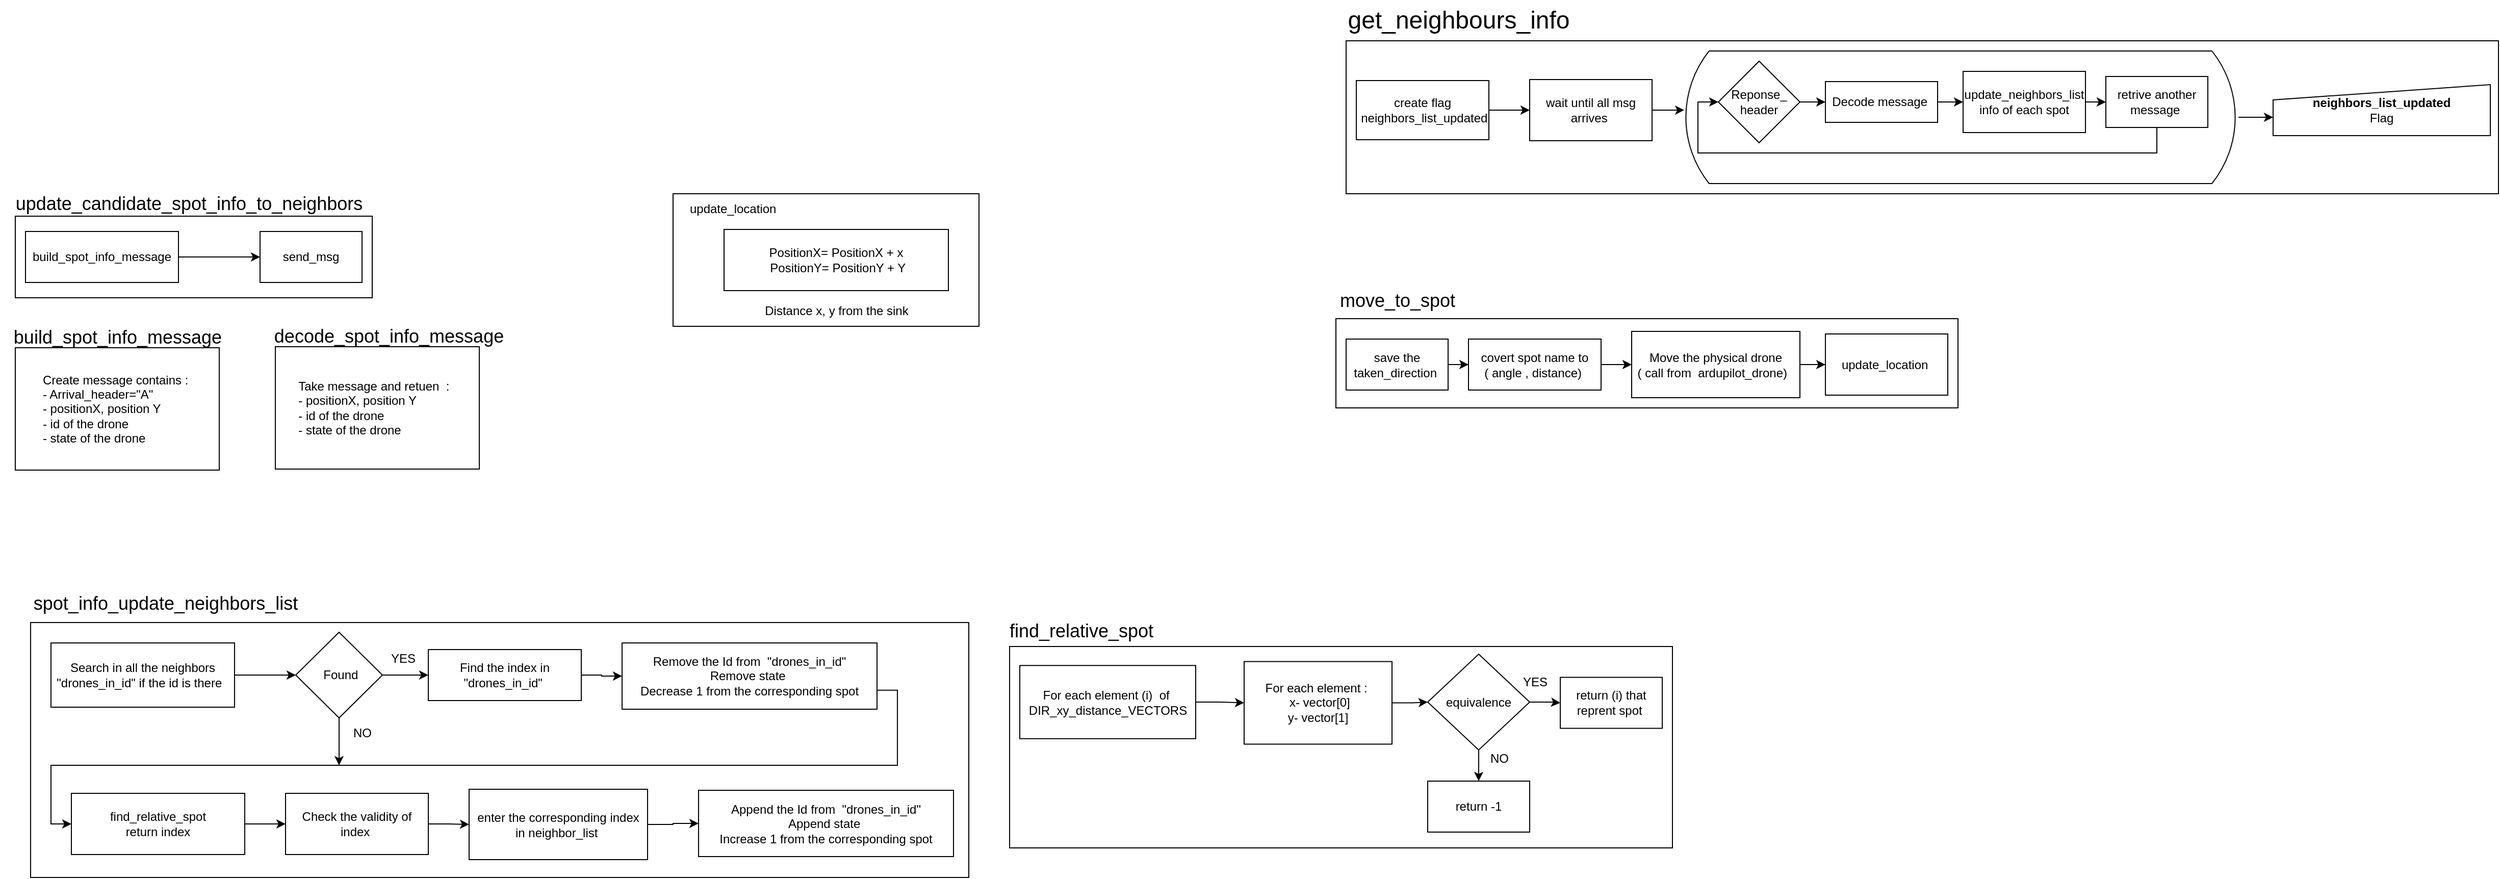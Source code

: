 <mxfile version="22.1.0" type="device">
  <diagram name="Page-1" id="yw-oz-n6WJp5QXOAgpq8">
    <mxGraphModel dx="9433" dy="780" grid="1" gridSize="10" guides="1" tooltips="1" connect="1" arrows="1" fold="1" page="1" pageScale="1" pageWidth="850" pageHeight="1100" math="0" shadow="0">
      <root>
        <mxCell id="0" />
        <mxCell id="1" parent="0" />
        <mxCell id="CFNLcl3D-IvTs62PjJtv-1" value="" style="group" vertex="1" connectable="0" parent="1">
          <mxGeometry x="-4988" y="1981.5" width="928" height="289" as="geometry" />
        </mxCell>
        <mxCell id="CFNLcl3D-IvTs62PjJtv-2" value="" style="html=1;dashed=0;whiteSpace=wrap;" vertex="1" parent="CFNLcl3D-IvTs62PjJtv-1">
          <mxGeometry x="8" y="39" width="920" height="250" as="geometry" />
        </mxCell>
        <mxCell id="CFNLcl3D-IvTs62PjJtv-3" value="find_relative_spot&lt;br&gt;return index" style="rounded=0;whiteSpace=wrap;html=1;" vertex="1" parent="CFNLcl3D-IvTs62PjJtv-1">
          <mxGeometry x="48" y="206.5" width="170" height="60" as="geometry" />
        </mxCell>
        <mxCell id="CFNLcl3D-IvTs62PjJtv-4" value="&lt;font style=&quot;font-size: 18px;&quot;&gt;spot_info_update_neighbors_list&lt;/font&gt;" style="text;html=1;align=center;verticalAlign=middle;resizable=0;points=[];autosize=1;strokeColor=none;fillColor=none;" vertex="1" parent="CFNLcl3D-IvTs62PjJtv-1">
          <mxGeometry width="280" height="40" as="geometry" />
        </mxCell>
        <mxCell id="CFNLcl3D-IvTs62PjJtv-5" value="Check the validity of index&amp;nbsp;" style="rounded=0;whiteSpace=wrap;html=1;" vertex="1" parent="CFNLcl3D-IvTs62PjJtv-1">
          <mxGeometry x="258" y="206.5" width="140" height="60" as="geometry" />
        </mxCell>
        <mxCell id="CFNLcl3D-IvTs62PjJtv-6" style="edgeStyle=orthogonalEdgeStyle;rounded=0;orthogonalLoop=1;jettySize=auto;html=1;entryX=0;entryY=0.5;entryDx=0;entryDy=0;" edge="1" parent="CFNLcl3D-IvTs62PjJtv-1" source="CFNLcl3D-IvTs62PjJtv-3" target="CFNLcl3D-IvTs62PjJtv-5">
          <mxGeometry relative="1" as="geometry" />
        </mxCell>
        <mxCell id="CFNLcl3D-IvTs62PjJtv-7" value="enter the corresponding index in&amp;nbsp;neighbor_list&lt;span style=&quot;background-color: initial;&quot;&gt;&amp;nbsp;&lt;/span&gt;" style="html=1;dashed=0;whiteSpace=wrap;" vertex="1" parent="CFNLcl3D-IvTs62PjJtv-1">
          <mxGeometry x="438" y="202.5" width="175" height="69" as="geometry" />
        </mxCell>
        <mxCell id="CFNLcl3D-IvTs62PjJtv-8" style="edgeStyle=orthogonalEdgeStyle;rounded=0;orthogonalLoop=1;jettySize=auto;html=1;" edge="1" parent="CFNLcl3D-IvTs62PjJtv-1" source="CFNLcl3D-IvTs62PjJtv-5" target="CFNLcl3D-IvTs62PjJtv-7">
          <mxGeometry relative="1" as="geometry" />
        </mxCell>
        <mxCell id="CFNLcl3D-IvTs62PjJtv-9" value="Search in all the neighbors &quot;drones_in_id&quot;&lt;span style=&quot;background-color: initial;&quot;&gt;&amp;nbsp;if the id is there&amp;nbsp;&amp;nbsp;&lt;/span&gt;" style="html=1;dashed=0;whiteSpace=wrap;" vertex="1" parent="CFNLcl3D-IvTs62PjJtv-1">
          <mxGeometry x="28" y="59" width="180" height="63" as="geometry" />
        </mxCell>
        <mxCell id="CFNLcl3D-IvTs62PjJtv-10" style="edgeStyle=orthogonalEdgeStyle;rounded=0;orthogonalLoop=1;jettySize=auto;html=1;" edge="1" parent="CFNLcl3D-IvTs62PjJtv-1" source="CFNLcl3D-IvTs62PjJtv-11">
          <mxGeometry relative="1" as="geometry">
            <mxPoint x="310.5" y="179" as="targetPoint" />
          </mxGeometry>
        </mxCell>
        <mxCell id="CFNLcl3D-IvTs62PjJtv-11" value="&amp;nbsp;Found" style="shape=rhombus;html=1;dashed=0;whiteSpace=wrap;perimeter=rhombusPerimeter;" vertex="1" parent="CFNLcl3D-IvTs62PjJtv-1">
          <mxGeometry x="268" y="48.5" width="85" height="84" as="geometry" />
        </mxCell>
        <mxCell id="CFNLcl3D-IvTs62PjJtv-12" style="edgeStyle=orthogonalEdgeStyle;rounded=0;orthogonalLoop=1;jettySize=auto;html=1;" edge="1" parent="CFNLcl3D-IvTs62PjJtv-1" source="CFNLcl3D-IvTs62PjJtv-9" target="CFNLcl3D-IvTs62PjJtv-11">
          <mxGeometry relative="1" as="geometry" />
        </mxCell>
        <mxCell id="CFNLcl3D-IvTs62PjJtv-13" value="Find the index in &quot;drones_in_id&quot;&lt;span style=&quot;background-color: initial;&quot;&gt;&amp;nbsp;&lt;/span&gt;" style="html=1;dashed=0;whiteSpace=wrap;" vertex="1" parent="CFNLcl3D-IvTs62PjJtv-1">
          <mxGeometry x="398" y="65.5" width="150" height="50" as="geometry" />
        </mxCell>
        <mxCell id="CFNLcl3D-IvTs62PjJtv-14" style="edgeStyle=orthogonalEdgeStyle;rounded=0;orthogonalLoop=1;jettySize=auto;html=1;" edge="1" parent="CFNLcl3D-IvTs62PjJtv-1" source="CFNLcl3D-IvTs62PjJtv-11" target="CFNLcl3D-IvTs62PjJtv-13">
          <mxGeometry relative="1" as="geometry" />
        </mxCell>
        <mxCell id="CFNLcl3D-IvTs62PjJtv-15" value="YES" style="text;html=1;align=center;verticalAlign=middle;resizable=0;points=[];autosize=1;strokeColor=none;fillColor=none;" vertex="1" parent="CFNLcl3D-IvTs62PjJtv-1">
          <mxGeometry x="348" y="59" width="50" height="30" as="geometry" />
        </mxCell>
        <mxCell id="CFNLcl3D-IvTs62PjJtv-16" style="edgeStyle=orthogonalEdgeStyle;rounded=0;orthogonalLoop=1;jettySize=auto;html=1;entryX=0;entryY=0.5;entryDx=0;entryDy=0;" edge="1" parent="CFNLcl3D-IvTs62PjJtv-1" target="CFNLcl3D-IvTs62PjJtv-3">
          <mxGeometry relative="1" as="geometry">
            <Array as="points">
              <mxPoint x="858" y="105" />
              <mxPoint x="858" y="179" />
              <mxPoint x="28" y="179" />
              <mxPoint x="28" y="236" />
            </Array>
            <mxPoint x="838" y="105.429" as="sourcePoint" />
          </mxGeometry>
        </mxCell>
        <mxCell id="CFNLcl3D-IvTs62PjJtv-17" value="Remove the Id from&amp;nbsp; &quot;drones_in_id&quot;&lt;br&gt;Remove state&amp;nbsp;&lt;br&gt;Decrease 1 from the corresponding spot" style="html=1;dashed=0;whiteSpace=wrap;" vertex="1" parent="CFNLcl3D-IvTs62PjJtv-1">
          <mxGeometry x="588" y="59" width="250" height="65" as="geometry" />
        </mxCell>
        <mxCell id="CFNLcl3D-IvTs62PjJtv-18" style="edgeStyle=orthogonalEdgeStyle;rounded=0;orthogonalLoop=1;jettySize=auto;html=1;" edge="1" parent="CFNLcl3D-IvTs62PjJtv-1" source="CFNLcl3D-IvTs62PjJtv-13" target="CFNLcl3D-IvTs62PjJtv-17">
          <mxGeometry relative="1" as="geometry" />
        </mxCell>
        <mxCell id="CFNLcl3D-IvTs62PjJtv-19" value="Append the Id from&amp;nbsp; &quot;drones_in_id&quot;&lt;br&gt;Append state&amp;nbsp;&lt;br&gt;Increase 1 from the corresponding spot" style="html=1;dashed=0;whiteSpace=wrap;" vertex="1" parent="CFNLcl3D-IvTs62PjJtv-1">
          <mxGeometry x="663" y="203.5" width="250" height="65" as="geometry" />
        </mxCell>
        <mxCell id="CFNLcl3D-IvTs62PjJtv-20" style="edgeStyle=orthogonalEdgeStyle;rounded=0;orthogonalLoop=1;jettySize=auto;html=1;" edge="1" parent="CFNLcl3D-IvTs62PjJtv-1" source="CFNLcl3D-IvTs62PjJtv-7" target="CFNLcl3D-IvTs62PjJtv-19">
          <mxGeometry relative="1" as="geometry" />
        </mxCell>
        <mxCell id="CFNLcl3D-IvTs62PjJtv-21" value="NO" style="text;html=1;align=center;verticalAlign=middle;resizable=0;points=[];autosize=1;strokeColor=none;fillColor=none;" vertex="1" parent="CFNLcl3D-IvTs62PjJtv-1">
          <mxGeometry x="313" y="132.5" width="40" height="30" as="geometry" />
        </mxCell>
        <mxCell id="CFNLcl3D-IvTs62PjJtv-22" value="&lt;font style=&quot;font-size: 18px;&quot;&gt;find_relative_spot&lt;/font&gt;" style="text;html=1;align=center;verticalAlign=middle;resizable=0;points=[];autosize=1;strokeColor=none;fillColor=none;" vertex="1" parent="1">
          <mxGeometry x="-4030" y="2008.5" width="160" height="40" as="geometry" />
        </mxCell>
        <mxCell id="CFNLcl3D-IvTs62PjJtv-23" value="" style="group" vertex="1" connectable="0" parent="1">
          <mxGeometry x="-4020" y="2044" width="650" height="197.5" as="geometry" />
        </mxCell>
        <mxCell id="CFNLcl3D-IvTs62PjJtv-24" value="" style="html=1;dashed=0;whiteSpace=wrap;" vertex="1" parent="CFNLcl3D-IvTs62PjJtv-23">
          <mxGeometry width="650" height="197.5" as="geometry" />
        </mxCell>
        <mxCell id="CFNLcl3D-IvTs62PjJtv-25" value="For each element (i)&amp;nbsp; of&amp;nbsp;&lt;br&gt;DIR_xy_distance_VECTORS" style="html=1;dashed=0;whiteSpace=wrap;" vertex="1" parent="CFNLcl3D-IvTs62PjJtv-23">
          <mxGeometry x="10" y="18.63" width="172.5" height="71.75" as="geometry" />
        </mxCell>
        <mxCell id="CFNLcl3D-IvTs62PjJtv-26" value="For each element :&amp;nbsp;&lt;br&gt;&amp;nbsp;x- vector[0]&lt;br&gt;y- vector[1]" style="html=1;dashed=0;whiteSpace=wrap;" vertex="1" parent="CFNLcl3D-IvTs62PjJtv-23">
          <mxGeometry x="230" y="14.75" width="145" height="81" as="geometry" />
        </mxCell>
        <mxCell id="CFNLcl3D-IvTs62PjJtv-27" style="edgeStyle=orthogonalEdgeStyle;rounded=0;orthogonalLoop=1;jettySize=auto;html=1;entryX=0;entryY=0.5;entryDx=0;entryDy=0;" edge="1" parent="CFNLcl3D-IvTs62PjJtv-23" source="CFNLcl3D-IvTs62PjJtv-25" target="CFNLcl3D-IvTs62PjJtv-26">
          <mxGeometry relative="1" as="geometry" />
        </mxCell>
        <mxCell id="CFNLcl3D-IvTs62PjJtv-28" value="equivalence" style="shape=rhombus;html=1;dashed=0;whiteSpace=wrap;perimeter=rhombusPerimeter;" vertex="1" parent="CFNLcl3D-IvTs62PjJtv-23">
          <mxGeometry x="410" y="7.5" width="100" height="94" as="geometry" />
        </mxCell>
        <mxCell id="CFNLcl3D-IvTs62PjJtv-29" style="edgeStyle=orthogonalEdgeStyle;rounded=0;orthogonalLoop=1;jettySize=auto;html=1;entryX=0;entryY=0.5;entryDx=0;entryDy=0;" edge="1" parent="CFNLcl3D-IvTs62PjJtv-23" source="CFNLcl3D-IvTs62PjJtv-26" target="CFNLcl3D-IvTs62PjJtv-28">
          <mxGeometry relative="1" as="geometry" />
        </mxCell>
        <mxCell id="CFNLcl3D-IvTs62PjJtv-30" value="return -1" style="html=1;dashed=0;whiteSpace=wrap;" vertex="1" parent="CFNLcl3D-IvTs62PjJtv-23">
          <mxGeometry x="410" y="132" width="100" height="50" as="geometry" />
        </mxCell>
        <mxCell id="CFNLcl3D-IvTs62PjJtv-31" style="edgeStyle=orthogonalEdgeStyle;rounded=0;orthogonalLoop=1;jettySize=auto;html=1;" edge="1" parent="CFNLcl3D-IvTs62PjJtv-23" source="CFNLcl3D-IvTs62PjJtv-28" target="CFNLcl3D-IvTs62PjJtv-30">
          <mxGeometry relative="1" as="geometry" />
        </mxCell>
        <mxCell id="CFNLcl3D-IvTs62PjJtv-32" value="return (i) that reprent spot&amp;nbsp;" style="html=1;dashed=0;whiteSpace=wrap;" vertex="1" parent="CFNLcl3D-IvTs62PjJtv-23">
          <mxGeometry x="540" y="30.25" width="100" height="50" as="geometry" />
        </mxCell>
        <mxCell id="CFNLcl3D-IvTs62PjJtv-33" style="edgeStyle=orthogonalEdgeStyle;rounded=0;orthogonalLoop=1;jettySize=auto;html=1;" edge="1" parent="CFNLcl3D-IvTs62PjJtv-23" source="CFNLcl3D-IvTs62PjJtv-28" target="CFNLcl3D-IvTs62PjJtv-32">
          <mxGeometry relative="1" as="geometry" />
        </mxCell>
        <mxCell id="CFNLcl3D-IvTs62PjJtv-34" value="YES" style="text;html=1;align=center;verticalAlign=middle;resizable=0;points=[];autosize=1;strokeColor=none;fillColor=none;" vertex="1" parent="CFNLcl3D-IvTs62PjJtv-23">
          <mxGeometry x="490" y="20" width="50" height="30" as="geometry" />
        </mxCell>
        <mxCell id="CFNLcl3D-IvTs62PjJtv-35" value="NO" style="text;html=1;align=center;verticalAlign=middle;resizable=0;points=[];autosize=1;strokeColor=none;fillColor=none;" vertex="1" parent="CFNLcl3D-IvTs62PjJtv-23">
          <mxGeometry x="460" y="95" width="40" height="30" as="geometry" />
        </mxCell>
        <mxCell id="CFNLcl3D-IvTs62PjJtv-36" value="" style="group" vertex="1" connectable="0" parent="1">
          <mxGeometry x="-5005" y="1590" width="360" height="112" as="geometry" />
        </mxCell>
        <mxCell id="CFNLcl3D-IvTs62PjJtv-37" value="" style="html=1;dashed=0;whiteSpace=wrap;" vertex="1" parent="CFNLcl3D-IvTs62PjJtv-36">
          <mxGeometry x="10" y="32" width="350" height="80" as="geometry" />
        </mxCell>
        <mxCell id="CFNLcl3D-IvTs62PjJtv-38" value="build_spot_info_message" style="html=1;dashed=0;whiteSpace=wrap;" vertex="1" parent="CFNLcl3D-IvTs62PjJtv-36">
          <mxGeometry x="20" y="47" width="150" height="50" as="geometry" />
        </mxCell>
        <mxCell id="CFNLcl3D-IvTs62PjJtv-39" value="send_msg" style="html=1;dashed=0;whiteSpace=wrap;" vertex="1" parent="CFNLcl3D-IvTs62PjJtv-36">
          <mxGeometry x="250" y="47" width="100" height="50" as="geometry" />
        </mxCell>
        <mxCell id="CFNLcl3D-IvTs62PjJtv-40" style="edgeStyle=orthogonalEdgeStyle;rounded=0;orthogonalLoop=1;jettySize=auto;html=1;" edge="1" parent="CFNLcl3D-IvTs62PjJtv-36" source="CFNLcl3D-IvTs62PjJtv-38" target="CFNLcl3D-IvTs62PjJtv-39">
          <mxGeometry relative="1" as="geometry" />
        </mxCell>
        <mxCell id="CFNLcl3D-IvTs62PjJtv-41" value="&lt;font style=&quot;font-size: 18px;&quot;&gt;update_candidate_spot_info_to_neighbors&lt;/font&gt;" style="text;html=1;align=center;verticalAlign=middle;resizable=0;points=[];autosize=1;strokeColor=none;fillColor=none;" vertex="1" parent="CFNLcl3D-IvTs62PjJtv-36">
          <mxGeometry width="360" height="40" as="geometry" />
        </mxCell>
        <mxCell id="CFNLcl3D-IvTs62PjJtv-42" value="" style="group" vertex="1" connectable="0" parent="1">
          <mxGeometry x="-5010" y="1721" width="230" height="150" as="geometry" />
        </mxCell>
        <mxCell id="CFNLcl3D-IvTs62PjJtv-43" value="" style="group" vertex="1" connectable="0" parent="CFNLcl3D-IvTs62PjJtv-42">
          <mxGeometry width="230" height="150" as="geometry" />
        </mxCell>
        <mxCell id="CFNLcl3D-IvTs62PjJtv-44" value="Create message contains :&amp;nbsp;&lt;br&gt;&lt;div style=&quot;text-align: left;&quot;&gt;&lt;span style=&quot;background-color: initial;&quot;&gt;- Arrival_header=&quot;A&quot;&amp;nbsp;&lt;/span&gt;&lt;/div&gt;&lt;div style=&quot;text-align: left;&quot;&gt;&lt;span style=&quot;background-color: initial;&quot;&gt;- positionX, position Y&amp;nbsp;&lt;/span&gt;&lt;/div&gt;&lt;div style=&quot;text-align: left;&quot;&gt;&lt;span style=&quot;background-color: initial;&quot;&gt;- id of the drone&amp;nbsp;&lt;/span&gt;&lt;/div&gt;&lt;div style=&quot;text-align: left;&quot;&gt;&lt;span style=&quot;background-color: initial;&quot;&gt;- state of the drone&amp;nbsp;&amp;nbsp;&lt;/span&gt;&lt;/div&gt;" style="html=1;dashed=0;whiteSpace=wrap;" vertex="1" parent="CFNLcl3D-IvTs62PjJtv-43">
          <mxGeometry x="15" y="30" width="200" height="120" as="geometry" />
        </mxCell>
        <mxCell id="CFNLcl3D-IvTs62PjJtv-45" value="&lt;font style=&quot;font-size: 18px;&quot;&gt;build_spot_info_message&lt;/font&gt;" style="text;html=1;align=center;verticalAlign=middle;resizable=0;points=[];autosize=1;strokeColor=none;fillColor=none;" vertex="1" parent="CFNLcl3D-IvTs62PjJtv-43">
          <mxGeometry width="230" height="40" as="geometry" />
        </mxCell>
        <mxCell id="CFNLcl3D-IvTs62PjJtv-46" value="" style="group" vertex="1" connectable="0" parent="1">
          <mxGeometry x="-4755" y="1720" width="240" height="150" as="geometry" />
        </mxCell>
        <mxCell id="CFNLcl3D-IvTs62PjJtv-47" value="Take message and retuen&amp;nbsp; :&amp;nbsp;&lt;span style=&quot;background-color: initial; text-align: left;&quot;&gt;&amp;nbsp;&lt;/span&gt;&lt;br&gt;&lt;div style=&quot;text-align: left;&quot;&gt;&lt;span style=&quot;background-color: initial;&quot;&gt;- positionX, position Y&amp;nbsp;&lt;/span&gt;&lt;/div&gt;&lt;div style=&quot;text-align: left;&quot;&gt;&lt;span style=&quot;background-color: initial;&quot;&gt;- id of the drone&amp;nbsp;&lt;/span&gt;&lt;/div&gt;&lt;div style=&quot;text-align: left;&quot;&gt;&lt;span style=&quot;background-color: initial;&quot;&gt;- state of the drone&amp;nbsp;&amp;nbsp;&lt;/span&gt;&lt;/div&gt;" style="html=1;dashed=0;whiteSpace=wrap;" vertex="1" parent="CFNLcl3D-IvTs62PjJtv-46">
          <mxGeometry x="15" y="30" width="200" height="120" as="geometry" />
        </mxCell>
        <mxCell id="CFNLcl3D-IvTs62PjJtv-48" value="&lt;font style=&quot;font-size: 18px;&quot;&gt;decode_spot_info_message&lt;/font&gt;" style="text;html=1;align=center;verticalAlign=middle;resizable=0;points=[];autosize=1;strokeColor=none;fillColor=none;" vertex="1" parent="CFNLcl3D-IvTs62PjJtv-46">
          <mxGeometry x="1" width="250" height="40" as="geometry" />
        </mxCell>
        <mxCell id="CFNLcl3D-IvTs62PjJtv-49" value="" style="group" vertex="1" connectable="0" parent="1">
          <mxGeometry x="-4350" y="1600" width="300" height="130" as="geometry" />
        </mxCell>
        <mxCell id="CFNLcl3D-IvTs62PjJtv-50" value="" style="rounded=0;whiteSpace=wrap;html=1;" vertex="1" parent="CFNLcl3D-IvTs62PjJtv-49">
          <mxGeometry width="300" height="130" as="geometry" />
        </mxCell>
        <mxCell id="CFNLcl3D-IvTs62PjJtv-51" value="PositionX= PositionX + x&lt;br&gt;&amp;nbsp;PositionY= PositionY + Y" style="rounded=0;whiteSpace=wrap;html=1;" vertex="1" parent="CFNLcl3D-IvTs62PjJtv-49">
          <mxGeometry x="50" y="35" width="220" height="60" as="geometry" />
        </mxCell>
        <mxCell id="CFNLcl3D-IvTs62PjJtv-52" value="update_location&amp;nbsp;" style="text;html=1;align=center;verticalAlign=middle;resizable=0;points=[];autosize=1;strokeColor=none;fillColor=none;" vertex="1" parent="CFNLcl3D-IvTs62PjJtv-49">
          <mxGeometry x="5" width="110" height="30" as="geometry" />
        </mxCell>
        <mxCell id="CFNLcl3D-IvTs62PjJtv-53" value="Distance x, y from the sink" style="text;html=1;align=center;verticalAlign=middle;resizable=0;points=[];autosize=1;strokeColor=none;fillColor=none;" vertex="1" parent="CFNLcl3D-IvTs62PjJtv-49">
          <mxGeometry x="80" y="100" width="160" height="30" as="geometry" />
        </mxCell>
        <mxCell id="CFNLcl3D-IvTs62PjJtv-54" value="" style="html=1;dashed=0;whiteSpace=wrap;" vertex="1" parent="1">
          <mxGeometry x="-3700" y="1722.5" width="610" height="87.5" as="geometry" />
        </mxCell>
        <mxCell id="CFNLcl3D-IvTs62PjJtv-55" value="update_location&amp;nbsp;" style="rounded=0;whiteSpace=wrap;html=1;container=0;" vertex="1" parent="1">
          <mxGeometry x="-3220" y="1737.5" width="120" height="60" as="geometry" />
        </mxCell>
        <mxCell id="CFNLcl3D-IvTs62PjJtv-56" style="edgeStyle=orthogonalEdgeStyle;rounded=0;orthogonalLoop=1;jettySize=auto;html=1;" edge="1" parent="1" source="CFNLcl3D-IvTs62PjJtv-57" target="CFNLcl3D-IvTs62PjJtv-55">
          <mxGeometry relative="1" as="geometry" />
        </mxCell>
        <mxCell id="CFNLcl3D-IvTs62PjJtv-57" value="Move the physical drone &lt;br&gt;( call from&amp;nbsp; ardupilot_drone)&amp;nbsp;&amp;nbsp;" style="html=1;dashed=0;whiteSpace=wrap;container=0;" vertex="1" parent="1">
          <mxGeometry x="-3410" y="1735" width="165" height="65" as="geometry" />
        </mxCell>
        <mxCell id="CFNLcl3D-IvTs62PjJtv-58" style="edgeStyle=orthogonalEdgeStyle;rounded=0;orthogonalLoop=1;jettySize=auto;html=1;entryX=0;entryY=0.5;entryDx=0;entryDy=0;" edge="1" parent="1" source="CFNLcl3D-IvTs62PjJtv-59" target="CFNLcl3D-IvTs62PjJtv-57">
          <mxGeometry relative="1" as="geometry" />
        </mxCell>
        <mxCell id="CFNLcl3D-IvTs62PjJtv-59" value="covert spot name to &lt;br&gt;( angle , distance)&amp;nbsp;" style="html=1;dashed=0;whiteSpace=wrap;container=0;" vertex="1" parent="1">
          <mxGeometry x="-3570" y="1742.5" width="130" height="50" as="geometry" />
        </mxCell>
        <mxCell id="CFNLcl3D-IvTs62PjJtv-60" style="edgeStyle=orthogonalEdgeStyle;rounded=0;orthogonalLoop=1;jettySize=auto;html=1;" edge="1" parent="1" source="CFNLcl3D-IvTs62PjJtv-61" target="CFNLcl3D-IvTs62PjJtv-59">
          <mxGeometry relative="1" as="geometry" />
        </mxCell>
        <mxCell id="CFNLcl3D-IvTs62PjJtv-61" value="save the taken_direction&amp;nbsp;" style="html=1;dashed=0;whiteSpace=wrap;" vertex="1" parent="1">
          <mxGeometry x="-3690" y="1742.5" width="100" height="50" as="geometry" />
        </mxCell>
        <mxCell id="CFNLcl3D-IvTs62PjJtv-62" value="&lt;font style=&quot;font-size: 18px;&quot;&gt;move_to_spot&lt;/font&gt;" style="text;html=1;align=center;verticalAlign=middle;resizable=0;points=[];autosize=1;strokeColor=none;fillColor=none;" vertex="1" parent="1">
          <mxGeometry x="-3710" y="1685" width="140" height="40" as="geometry" />
        </mxCell>
        <mxCell id="CFNLcl3D-IvTs62PjJtv-63" value="" style="group" vertex="1" connectable="0" parent="1">
          <mxGeometry x="-3700" y="1410" width="1140" height="190" as="geometry" />
        </mxCell>
        <mxCell id="CFNLcl3D-IvTs62PjJtv-64" value="" style="html=1;dashed=0;whiteSpace=wrap;" vertex="1" parent="CFNLcl3D-IvTs62PjJtv-63">
          <mxGeometry x="10" y="40" width="1130" height="150" as="geometry" />
        </mxCell>
        <mxCell id="CFNLcl3D-IvTs62PjJtv-65" value="create flag&lt;br&gt;&amp;nbsp;neighbors_list_updated" style="rounded=0;whiteSpace=wrap;html=1;" vertex="1" parent="CFNLcl3D-IvTs62PjJtv-63">
          <mxGeometry x="20" y="79" width="130" height="58" as="geometry" />
        </mxCell>
        <mxCell id="CFNLcl3D-IvTs62PjJtv-66" value="wait until all msg arrives&amp;nbsp;" style="rounded=0;whiteSpace=wrap;html=1;" vertex="1" parent="CFNLcl3D-IvTs62PjJtv-63">
          <mxGeometry x="190" y="78" width="120" height="60" as="geometry" />
        </mxCell>
        <mxCell id="CFNLcl3D-IvTs62PjJtv-67" style="edgeStyle=orthogonalEdgeStyle;rounded=0;orthogonalLoop=1;jettySize=auto;html=1;" edge="1" parent="CFNLcl3D-IvTs62PjJtv-63" source="CFNLcl3D-IvTs62PjJtv-65" target="CFNLcl3D-IvTs62PjJtv-66">
          <mxGeometry relative="1" as="geometry" />
        </mxCell>
        <mxCell id="CFNLcl3D-IvTs62PjJtv-68" value="" style="html=1;dashed=0;whiteSpace=wrap;shape=mxgraph.dfd.loop" vertex="1" parent="CFNLcl3D-IvTs62PjJtv-63">
          <mxGeometry x="340" y="50" width="545" height="130" as="geometry" />
        </mxCell>
        <mxCell id="CFNLcl3D-IvTs62PjJtv-69" value="Reponse_&lt;br&gt;header" style="shape=rhombus;html=1;dashed=0;whiteSpace=wrap;perimeter=rhombusPerimeter;" vertex="1" parent="CFNLcl3D-IvTs62PjJtv-63">
          <mxGeometry x="375" y="60" width="80" height="80" as="geometry" />
        </mxCell>
        <mxCell id="CFNLcl3D-IvTs62PjJtv-70" value="Decode message&amp;nbsp;" style="rounded=0;whiteSpace=wrap;html=1;" vertex="1" parent="CFNLcl3D-IvTs62PjJtv-63">
          <mxGeometry x="480" y="80" width="110" height="40" as="geometry" />
        </mxCell>
        <mxCell id="CFNLcl3D-IvTs62PjJtv-71" style="edgeStyle=orthogonalEdgeStyle;rounded=0;orthogonalLoop=1;jettySize=auto;html=1;" edge="1" parent="CFNLcl3D-IvTs62PjJtv-63" source="CFNLcl3D-IvTs62PjJtv-69" target="CFNLcl3D-IvTs62PjJtv-70">
          <mxGeometry relative="1" as="geometry" />
        </mxCell>
        <mxCell id="CFNLcl3D-IvTs62PjJtv-72" value="update_neighbors_list&lt;br&gt;info of each spot" style="rounded=0;whiteSpace=wrap;html=1;" vertex="1" parent="CFNLcl3D-IvTs62PjJtv-63">
          <mxGeometry x="615" y="70" width="120" height="60" as="geometry" />
        </mxCell>
        <mxCell id="CFNLcl3D-IvTs62PjJtv-73" style="edgeStyle=orthogonalEdgeStyle;rounded=0;orthogonalLoop=1;jettySize=auto;html=1;entryX=0;entryY=0.5;entryDx=0;entryDy=0;" edge="1" parent="CFNLcl3D-IvTs62PjJtv-63" source="CFNLcl3D-IvTs62PjJtv-70" target="CFNLcl3D-IvTs62PjJtv-72">
          <mxGeometry relative="1" as="geometry" />
        </mxCell>
        <mxCell id="CFNLcl3D-IvTs62PjJtv-74" style="edgeStyle=orthogonalEdgeStyle;rounded=0;orthogonalLoop=1;jettySize=auto;html=1;entryX=0;entryY=0.5;entryDx=0;entryDy=0;" edge="1" parent="CFNLcl3D-IvTs62PjJtv-63" source="CFNLcl3D-IvTs62PjJtv-75" target="CFNLcl3D-IvTs62PjJtv-69">
          <mxGeometry relative="1" as="geometry">
            <Array as="points">
              <mxPoint x="805" y="150" />
              <mxPoint x="355" y="150" />
              <mxPoint x="355" y="100" />
            </Array>
          </mxGeometry>
        </mxCell>
        <mxCell id="CFNLcl3D-IvTs62PjJtv-75" value="retrive another message&amp;nbsp;" style="html=1;dashed=0;whiteSpace=wrap;" vertex="1" parent="CFNLcl3D-IvTs62PjJtv-63">
          <mxGeometry x="755" y="75" width="100" height="50" as="geometry" />
        </mxCell>
        <mxCell id="CFNLcl3D-IvTs62PjJtv-76" style="edgeStyle=orthogonalEdgeStyle;rounded=0;orthogonalLoop=1;jettySize=auto;html=1;" edge="1" parent="CFNLcl3D-IvTs62PjJtv-63" source="CFNLcl3D-IvTs62PjJtv-72" target="CFNLcl3D-IvTs62PjJtv-75">
          <mxGeometry relative="1" as="geometry" />
        </mxCell>
        <mxCell id="CFNLcl3D-IvTs62PjJtv-77" style="edgeStyle=orthogonalEdgeStyle;rounded=0;orthogonalLoop=1;jettySize=auto;html=1;entryX=0.003;entryY=0.446;entryDx=0;entryDy=0;entryPerimeter=0;" edge="1" parent="CFNLcl3D-IvTs62PjJtv-63" source="CFNLcl3D-IvTs62PjJtv-66" target="CFNLcl3D-IvTs62PjJtv-68">
          <mxGeometry relative="1" as="geometry" />
        </mxCell>
        <mxCell id="CFNLcl3D-IvTs62PjJtv-78" style="edgeStyle=orthogonalEdgeStyle;rounded=0;orthogonalLoop=1;jettySize=auto;html=1;entryX=0;entryY=0.64;entryDx=0;entryDy=0;entryPerimeter=0;" edge="1" parent="CFNLcl3D-IvTs62PjJtv-63" source="CFNLcl3D-IvTs62PjJtv-68" target="CFNLcl3D-IvTs62PjJtv-80">
          <mxGeometry relative="1" as="geometry">
            <mxPoint x="910" y="115" as="targetPoint" />
          </mxGeometry>
        </mxCell>
        <mxCell id="CFNLcl3D-IvTs62PjJtv-79" value="&lt;font style=&quot;font-size: 24px;&quot;&gt;get_neighbours_info&lt;/font&gt;" style="text;html=1;align=center;verticalAlign=middle;resizable=0;points=[];autosize=1;strokeColor=none;fillColor=none;" vertex="1" parent="CFNLcl3D-IvTs62PjJtv-63">
          <mxGeometry width="240" height="40" as="geometry" />
        </mxCell>
        <mxCell id="CFNLcl3D-IvTs62PjJtv-80" value="&lt;b&gt;neighbors_list_updated&lt;/b&gt;&lt;br&gt;Flag" style="shape=manualInput;whiteSpace=wrap;html=1;dashed=0;size=15;" vertex="1" parent="CFNLcl3D-IvTs62PjJtv-63">
          <mxGeometry x="919" y="83" width="213" height="50" as="geometry" />
        </mxCell>
      </root>
    </mxGraphModel>
  </diagram>
</mxfile>
